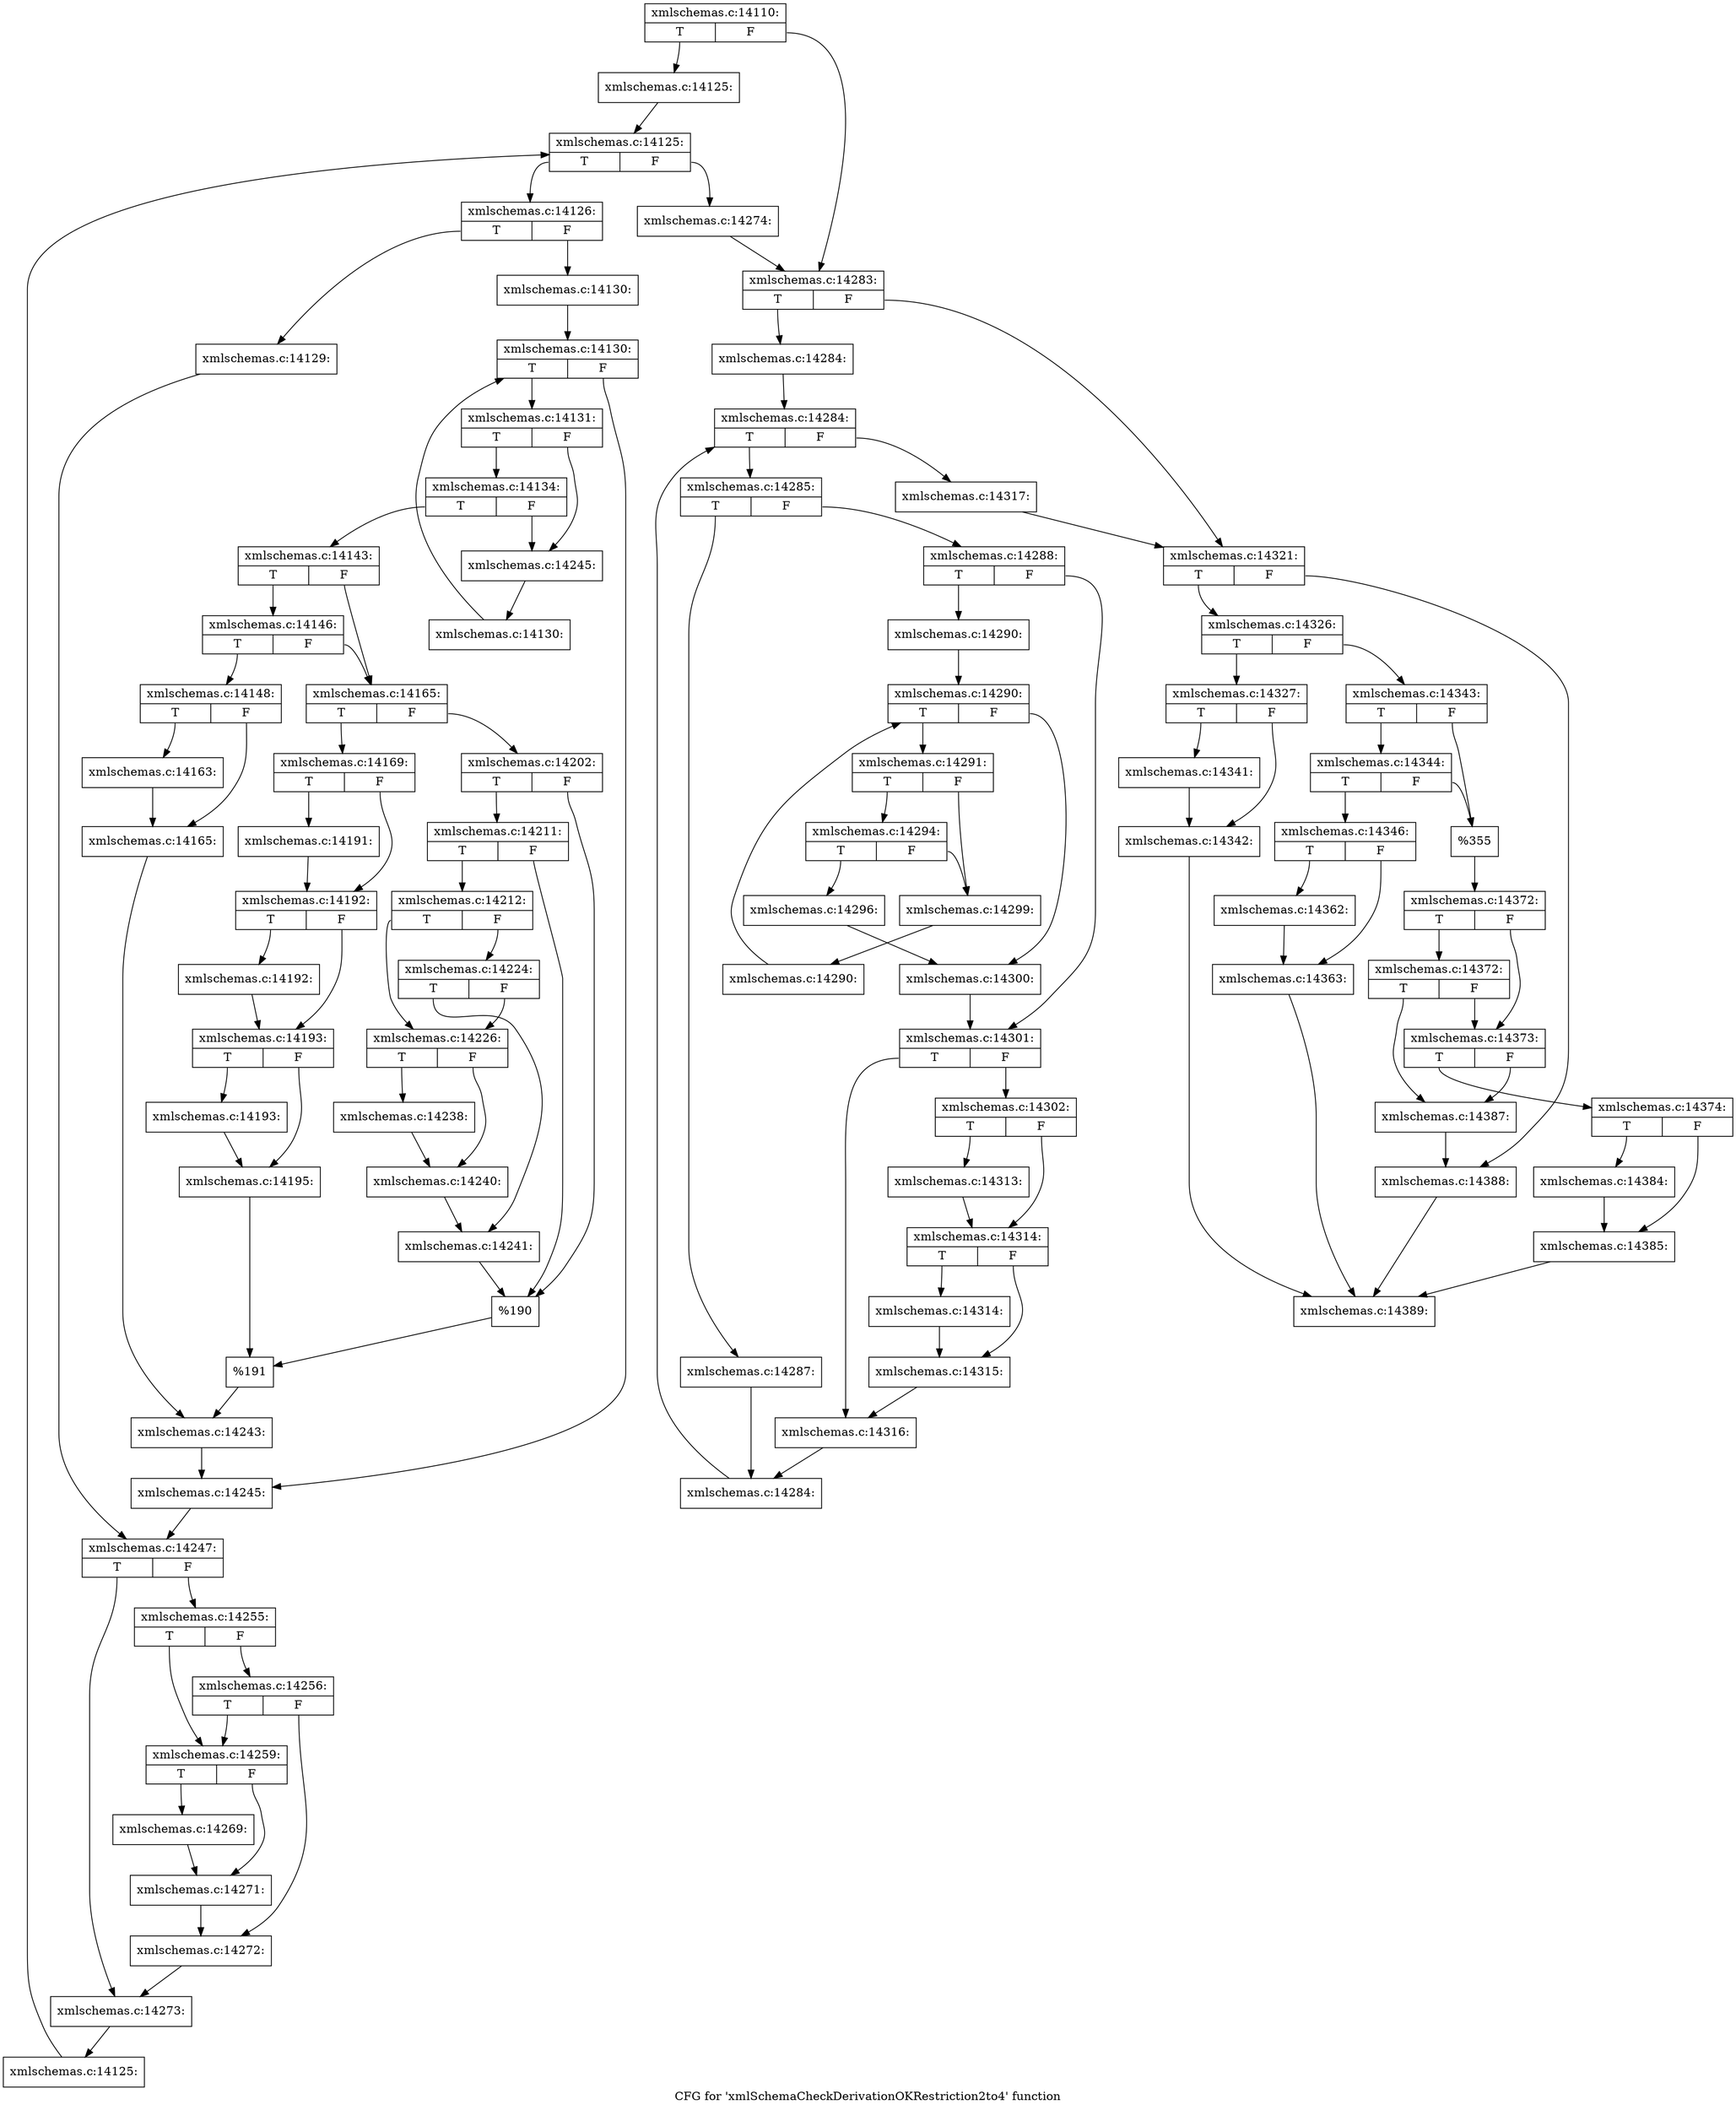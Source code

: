 digraph "CFG for 'xmlSchemaCheckDerivationOKRestriction2to4' function" {
	label="CFG for 'xmlSchemaCheckDerivationOKRestriction2to4' function";

	Node0x5225bd0 [shape=record,label="{xmlschemas.c:14110:|{<s0>T|<s1>F}}"];
	Node0x5225bd0:s0 -> Node0x522d950;
	Node0x5225bd0:s1 -> Node0x522d9a0;
	Node0x522d950 [shape=record,label="{xmlschemas.c:14125:}"];
	Node0x522d950 -> Node0x522de90;
	Node0x522de90 [shape=record,label="{xmlschemas.c:14125:|{<s0>T|<s1>F}}"];
	Node0x522de90:s0 -> Node0x522e110;
	Node0x522de90:s1 -> Node0x522dcf0;
	Node0x522e110 [shape=record,label="{xmlschemas.c:14126:|{<s0>T|<s1>F}}"];
	Node0x522e110:s0 -> Node0x522eaf0;
	Node0x522e110:s1 -> Node0x522eb40;
	Node0x522eaf0 [shape=record,label="{xmlschemas.c:14129:}"];
	Node0x522eaf0 -> Node0x522ed30;
	Node0x522eb40 [shape=record,label="{xmlschemas.c:14130:}"];
	Node0x522eb40 -> Node0x522f890;
	Node0x522f890 [shape=record,label="{xmlschemas.c:14130:|{<s0>T|<s1>F}}"];
	Node0x522f890:s0 -> Node0x522fb70;
	Node0x522f890:s1 -> Node0x522f6f0;
	Node0x522fb70 [shape=record,label="{xmlschemas.c:14131:|{<s0>T|<s1>F}}"];
	Node0x522fb70:s0 -> Node0x52304e0;
	Node0x522fb70:s1 -> Node0x5230490;
	Node0x52304e0 [shape=record,label="{xmlschemas.c:14134:|{<s0>T|<s1>F}}"];
	Node0x52304e0:s0 -> Node0x5230440;
	Node0x52304e0:s1 -> Node0x5230490;
	Node0x5230440 [shape=record,label="{xmlschemas.c:14143:|{<s0>T|<s1>F}}"];
	Node0x5230440:s0 -> Node0x5231590;
	Node0x5230440:s1 -> Node0x5231540;
	Node0x5231590 [shape=record,label="{xmlschemas.c:14146:|{<s0>T|<s1>F}}"];
	Node0x5231590:s0 -> Node0x52314a0;
	Node0x5231590:s1 -> Node0x5231540;
	Node0x52314a0 [shape=record,label="{xmlschemas.c:14148:|{<s0>T|<s1>F}}"];
	Node0x52314a0:s0 -> Node0x5232a30;
	Node0x52314a0:s1 -> Node0x5232e30;
	Node0x5232a30 [shape=record,label="{xmlschemas.c:14163:}"];
	Node0x5232a30 -> Node0x5232e30;
	Node0x5232e30 [shape=record,label="{xmlschemas.c:14165:}"];
	Node0x5232e30 -> Node0x52314f0;
	Node0x5231540 [shape=record,label="{xmlschemas.c:14165:|{<s0>T|<s1>F}}"];
	Node0x5231540:s0 -> Node0x5233a90;
	Node0x5231540:s1 -> Node0x5233b30;
	Node0x5233a90 [shape=record,label="{xmlschemas.c:14169:|{<s0>T|<s1>F}}"];
	Node0x5233a90:s0 -> Node0x5236090;
	Node0x5233a90:s1 -> Node0x52360e0;
	Node0x5236090 [shape=record,label="{xmlschemas.c:14191:}"];
	Node0x5236090 -> Node0x52360e0;
	Node0x52360e0 [shape=record,label="{xmlschemas.c:14192:|{<s0>T|<s1>F}}"];
	Node0x52360e0:s0 -> Node0x5236640;
	Node0x52360e0:s1 -> Node0x5236690;
	Node0x5236640 [shape=record,label="{xmlschemas.c:14192:}"];
	Node0x5236640 -> Node0x5236690;
	Node0x5236690 [shape=record,label="{xmlschemas.c:14193:|{<s0>T|<s1>F}}"];
	Node0x5236690:s0 -> Node0x5236b10;
	Node0x5236690:s1 -> Node0x5236b60;
	Node0x5236b10 [shape=record,label="{xmlschemas.c:14193:}"];
	Node0x5236b10 -> Node0x5236b60;
	Node0x5236b60 [shape=record,label="{xmlschemas.c:14195:}"];
	Node0x5236b60 -> Node0x5233ae0;
	Node0x5233b30 [shape=record,label="{xmlschemas.c:14202:|{<s0>T|<s1>F}}"];
	Node0x5233b30:s0 -> Node0x5237a50;
	Node0x5233b30:s1 -> Node0x5237a00;
	Node0x5237a50 [shape=record,label="{xmlschemas.c:14211:|{<s0>T|<s1>F}}"];
	Node0x5237a50:s0 -> Node0x5237ab0;
	Node0x5237a50:s1 -> Node0x5237a00;
	Node0x5237ab0 [shape=record,label="{xmlschemas.c:14212:|{<s0>T|<s1>F}}"];
	Node0x5237ab0:s0 -> Node0x46174e0;
	Node0x5237ab0:s1 -> Node0x52385e0;
	Node0x52385e0 [shape=record,label="{xmlschemas.c:14224:|{<s0>T|<s1>F}}"];
	Node0x52385e0:s0 -> Node0x5238590;
	Node0x52385e0:s1 -> Node0x46174e0;
	Node0x46174e0 [shape=record,label="{xmlschemas.c:14226:|{<s0>T|<s1>F}}"];
	Node0x46174e0:s0 -> Node0x52397d0;
	Node0x46174e0:s1 -> Node0x5239820;
	Node0x52397d0 [shape=record,label="{xmlschemas.c:14238:}"];
	Node0x52397d0 -> Node0x5239820;
	Node0x5239820 [shape=record,label="{xmlschemas.c:14240:}"];
	Node0x5239820 -> Node0x5238590;
	Node0x5238590 [shape=record,label="{xmlschemas.c:14241:}"];
	Node0x5238590 -> Node0x5237a00;
	Node0x5237a00 [shape=record,label="{%190}"];
	Node0x5237a00 -> Node0x5233ae0;
	Node0x5233ae0 [shape=record,label="{%191}"];
	Node0x5233ae0 -> Node0x52314f0;
	Node0x52314f0 [shape=record,label="{xmlschemas.c:14243:}"];
	Node0x52314f0 -> Node0x522f6f0;
	Node0x5230490 [shape=record,label="{xmlschemas.c:14245:}"];
	Node0x5230490 -> Node0x522fae0;
	Node0x522fae0 [shape=record,label="{xmlschemas.c:14130:}"];
	Node0x522fae0 -> Node0x522f890;
	Node0x522f6f0 [shape=record,label="{xmlschemas.c:14245:}"];
	Node0x522f6f0 -> Node0x522ed30;
	Node0x522ed30 [shape=record,label="{xmlschemas.c:14247:|{<s0>T|<s1>F}}"];
	Node0x522ed30:s0 -> Node0x523a390;
	Node0x522ed30:s1 -> Node0x523a340;
	Node0x523a340 [shape=record,label="{xmlschemas.c:14255:|{<s0>T|<s1>F}}"];
	Node0x523a340:s0 -> Node0x523a690;
	Node0x523a340:s1 -> Node0x523a730;
	Node0x523a730 [shape=record,label="{xmlschemas.c:14256:|{<s0>T|<s1>F}}"];
	Node0x523a730:s0 -> Node0x523a690;
	Node0x523a730:s1 -> Node0x523a6e0;
	Node0x523a690 [shape=record,label="{xmlschemas.c:14259:|{<s0>T|<s1>F}}"];
	Node0x523a690:s0 -> Node0x523bf80;
	Node0x523a690:s1 -> Node0x523bfd0;
	Node0x523bf80 [shape=record,label="{xmlschemas.c:14269:}"];
	Node0x523bf80 -> Node0x523bfd0;
	Node0x523bfd0 [shape=record,label="{xmlschemas.c:14271:}"];
	Node0x523bfd0 -> Node0x523a6e0;
	Node0x523a6e0 [shape=record,label="{xmlschemas.c:14272:}"];
	Node0x523a6e0 -> Node0x523a390;
	Node0x523a390 [shape=record,label="{xmlschemas.c:14273:}"];
	Node0x523a390 -> Node0x522e080;
	Node0x522e080 [shape=record,label="{xmlschemas.c:14125:}"];
	Node0x522e080 -> Node0x522de90;
	Node0x522dcf0 [shape=record,label="{xmlschemas.c:14274:}"];
	Node0x522dcf0 -> Node0x522d9a0;
	Node0x522d9a0 [shape=record,label="{xmlschemas.c:14283:|{<s0>T|<s1>F}}"];
	Node0x522d9a0:s0 -> Node0x523cc30;
	Node0x522d9a0:s1 -> Node0x523cc80;
	Node0x523cc30 [shape=record,label="{xmlschemas.c:14284:}"];
	Node0x523cc30 -> Node0x523d170;
	Node0x523d170 [shape=record,label="{xmlschemas.c:14284:|{<s0>T|<s1>F}}"];
	Node0x523d170:s0 -> Node0x523d3f0;
	Node0x523d170:s1 -> Node0x523cfd0;
	Node0x523d3f0 [shape=record,label="{xmlschemas.c:14285:|{<s0>T|<s1>F}}"];
	Node0x523d3f0:s0 -> Node0x523dcc0;
	Node0x523d3f0:s1 -> Node0x523dd10;
	Node0x523dcc0 [shape=record,label="{xmlschemas.c:14287:}"];
	Node0x523dcc0 -> Node0x523d360;
	Node0x523dd10 [shape=record,label="{xmlschemas.c:14288:|{<s0>T|<s1>F}}"];
	Node0x523dd10:s0 -> Node0x523e300;
	Node0x523dd10:s1 -> Node0x523e350;
	Node0x523e300 [shape=record,label="{xmlschemas.c:14290:}"];
	Node0x523e300 -> Node0x523e840;
	Node0x523e840 [shape=record,label="{xmlschemas.c:14290:|{<s0>T|<s1>F}}"];
	Node0x523e840:s0 -> Node0x523eac0;
	Node0x523e840:s1 -> Node0x523e6a0;
	Node0x523eac0 [shape=record,label="{xmlschemas.c:14291:|{<s0>T|<s1>F}}"];
	Node0x523eac0:s0 -> Node0x523f430;
	Node0x523eac0:s1 -> Node0x523f3e0;
	Node0x523f430 [shape=record,label="{xmlschemas.c:14294:|{<s0>T|<s1>F}}"];
	Node0x523f430:s0 -> Node0x523f390;
	Node0x523f430:s1 -> Node0x523f3e0;
	Node0x523f390 [shape=record,label="{xmlschemas.c:14296:}"];
	Node0x523f390 -> Node0x523e6a0;
	Node0x523f3e0 [shape=record,label="{xmlschemas.c:14299:}"];
	Node0x523f3e0 -> Node0x523ea30;
	Node0x523ea30 [shape=record,label="{xmlschemas.c:14290:}"];
	Node0x523ea30 -> Node0x523e840;
	Node0x523e6a0 [shape=record,label="{xmlschemas.c:14300:}"];
	Node0x523e6a0 -> Node0x523e350;
	Node0x523e350 [shape=record,label="{xmlschemas.c:14301:|{<s0>T|<s1>F}}"];
	Node0x523e350:s0 -> Node0x5240930;
	Node0x523e350:s1 -> Node0x52408e0;
	Node0x52408e0 [shape=record,label="{xmlschemas.c:14302:|{<s0>T|<s1>F}}"];
	Node0x52408e0:s0 -> Node0x5241d70;
	Node0x52408e0:s1 -> Node0x5241dc0;
	Node0x5241d70 [shape=record,label="{xmlschemas.c:14313:}"];
	Node0x5241d70 -> Node0x5241dc0;
	Node0x5241dc0 [shape=record,label="{xmlschemas.c:14314:|{<s0>T|<s1>F}}"];
	Node0x5241dc0:s0 -> Node0x5242410;
	Node0x5241dc0:s1 -> Node0x5242460;
	Node0x5242410 [shape=record,label="{xmlschemas.c:14314:}"];
	Node0x5242410 -> Node0x5242460;
	Node0x5242460 [shape=record,label="{xmlschemas.c:14315:}"];
	Node0x5242460 -> Node0x5240930;
	Node0x5240930 [shape=record,label="{xmlschemas.c:14316:}"];
	Node0x5240930 -> Node0x523d360;
	Node0x523d360 [shape=record,label="{xmlschemas.c:14284:}"];
	Node0x523d360 -> Node0x523d170;
	Node0x523cfd0 [shape=record,label="{xmlschemas.c:14317:}"];
	Node0x523cfd0 -> Node0x523cc80;
	Node0x523cc80 [shape=record,label="{xmlschemas.c:14321:|{<s0>T|<s1>F}}"];
	Node0x523cc80:s0 -> Node0x5242e80;
	Node0x523cc80:s1 -> Node0x5242ed0;
	Node0x5242e80 [shape=record,label="{xmlschemas.c:14326:|{<s0>T|<s1>F}}"];
	Node0x5242e80:s0 -> Node0x5243290;
	Node0x5242e80:s1 -> Node0x5243330;
	Node0x5243290 [shape=record,label="{xmlschemas.c:14327:|{<s0>T|<s1>F}}"];
	Node0x5243290:s0 -> Node0x5244410;
	Node0x5243290:s1 -> Node0x5244460;
	Node0x5244410 [shape=record,label="{xmlschemas.c:14341:}"];
	Node0x5244410 -> Node0x5244460;
	Node0x5244460 [shape=record,label="{xmlschemas.c:14342:}"];
	Node0x5244460 -> Node0x5225fb0;
	Node0x5243330 [shape=record,label="{xmlschemas.c:14343:|{<s0>T|<s1>F}}"];
	Node0x5243330:s0 -> Node0x5244ee0;
	Node0x5243330:s1 -> Node0x5244e90;
	Node0x5244ee0 [shape=record,label="{xmlschemas.c:14344:|{<s0>T|<s1>F}}"];
	Node0x5244ee0:s0 -> Node0x5244e40;
	Node0x5244ee0:s1 -> Node0x5244e90;
	Node0x5244e40 [shape=record,label="{xmlschemas.c:14346:|{<s0>T|<s1>F}}"];
	Node0x5244e40:s0 -> Node0x52464f0;
	Node0x5244e40:s1 -> Node0x5246540;
	Node0x52464f0 [shape=record,label="{xmlschemas.c:14362:}"];
	Node0x52464f0 -> Node0x5246540;
	Node0x5246540 [shape=record,label="{xmlschemas.c:14363:}"];
	Node0x5246540 -> Node0x5225fb0;
	Node0x5244e90 [shape=record,label="{%355}"];
	Node0x5244e90 -> Node0x52432e0;
	Node0x52432e0 [shape=record,label="{xmlschemas.c:14372:|{<s0>T|<s1>F}}"];
	Node0x52432e0:s0 -> Node0x5247130;
	Node0x52432e0:s1 -> Node0x52470b0;
	Node0x5247130 [shape=record,label="{xmlschemas.c:14372:|{<s0>T|<s1>F}}"];
	Node0x5247130:s0 -> Node0x5247060;
	Node0x5247130:s1 -> Node0x52470b0;
	Node0x52470b0 [shape=record,label="{xmlschemas.c:14373:|{<s0>T|<s1>F}}"];
	Node0x52470b0:s0 -> Node0x5247010;
	Node0x52470b0:s1 -> Node0x5247060;
	Node0x5247010 [shape=record,label="{xmlschemas.c:14374:|{<s0>T|<s1>F}}"];
	Node0x5247010:s0 -> Node0x52489e0;
	Node0x5247010:s1 -> Node0x5248a30;
	Node0x52489e0 [shape=record,label="{xmlschemas.c:14384:}"];
	Node0x52489e0 -> Node0x5248a30;
	Node0x5248a30 [shape=record,label="{xmlschemas.c:14385:}"];
	Node0x5248a30 -> Node0x5225fb0;
	Node0x5247060 [shape=record,label="{xmlschemas.c:14387:}"];
	Node0x5247060 -> Node0x5242ed0;
	Node0x5242ed0 [shape=record,label="{xmlschemas.c:14388:}"];
	Node0x5242ed0 -> Node0x5225fb0;
	Node0x5225fb0 [shape=record,label="{xmlschemas.c:14389:}"];
}
